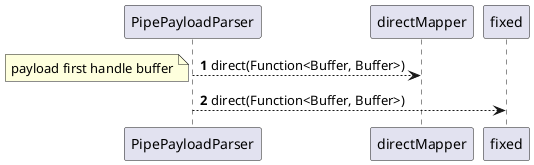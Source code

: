 @startuml
'https://plantuml.com/sequence-diagram

autonumber

PipePayloadParser --> directMapper: direct(Function<Buffer, Buffer>)
note left: payload first handle buffer
PipePayloadParser --> fixed: direct(Function<Buffer, Buffer>)


@enduml

